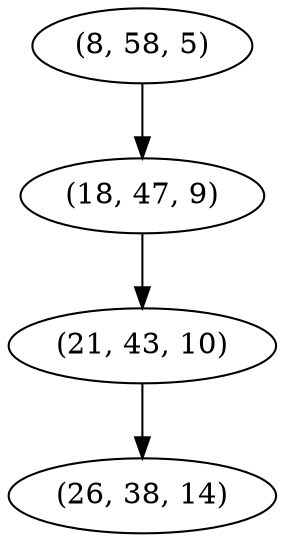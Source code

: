 digraph tree {
    "(8, 58, 5)";
    "(18, 47, 9)";
    "(21, 43, 10)";
    "(26, 38, 14)";
    "(8, 58, 5)" -> "(18, 47, 9)";
    "(18, 47, 9)" -> "(21, 43, 10)";
    "(21, 43, 10)" -> "(26, 38, 14)";
}
